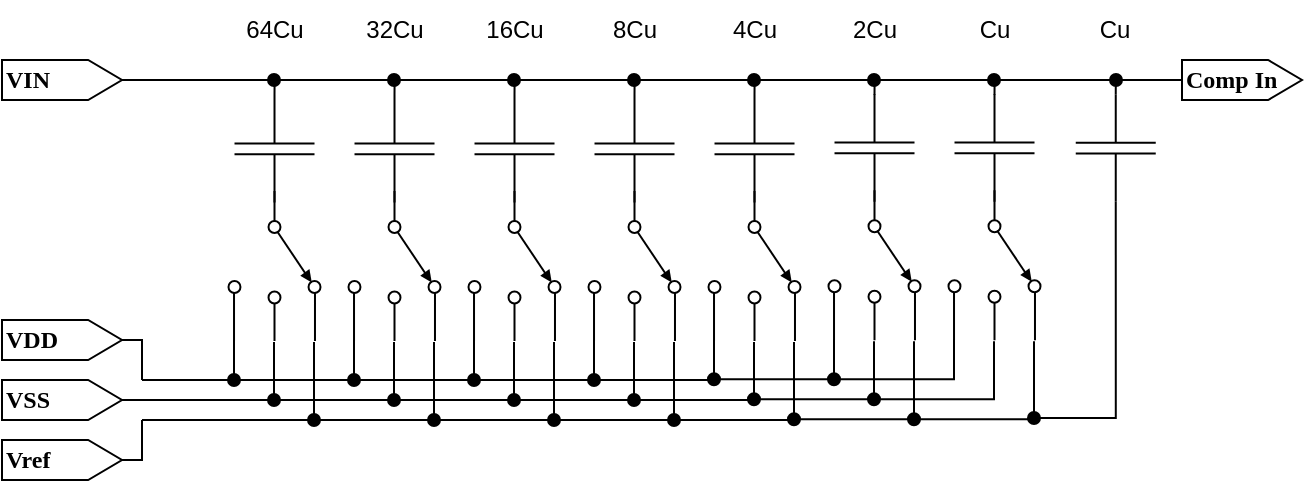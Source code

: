 <mxfile version="20.6.0" type="device"><diagram id="qUlsKxh_uUlAahbR9oph" name="Page-1"><mxGraphModel dx="811" dy="507" grid="1" gridSize="10" guides="1" tooltips="1" connect="1" arrows="1" fold="1" page="1" pageScale="1" pageWidth="850" pageHeight="1100" math="0" shadow="0"><root><mxCell id="0"/><mxCell id="1" parent="0"/><mxCell id="dPi8nl9mWDjMObYxN_dr-1" value="" style="pointerEvents=1;verticalLabelPosition=bottom;shadow=0;dashed=0;align=center;html=1;verticalAlign=top;shape=mxgraph.electrical.capacitors.capacitor_1;rotation=90;strokeWidth=1;" vertex="1" parent="1"><mxGeometry x="329.38" y="464.38" width="53.75" height="40" as="geometry"/></mxCell><mxCell id="dPi8nl9mWDjMObYxN_dr-3" value="" style="pointerEvents=1;verticalLabelPosition=bottom;shadow=0;dashed=0;align=center;html=1;verticalAlign=top;shape=mxgraph.electrical.electro-mechanical.selectorSwitch3Position2;elSwitchState=1;strokeWidth=1;rotation=90;" vertex="1" parent="1"><mxGeometry x="318.75" y="520" width="75" height="46" as="geometry"/></mxCell><mxCell id="dPi8nl9mWDjMObYxN_dr-10" value="" style="endArrow=none;html=1;rounded=0;" edge="1" parent="1"><mxGeometry width="50" height="50" relative="1" as="geometry"><mxPoint x="290" y="600" as="sourcePoint"/><mxPoint x="336" y="580" as="targetPoint"/><Array as="points"><mxPoint x="336" y="600"/></Array></mxGeometry></mxCell><mxCell id="dPi8nl9mWDjMObYxN_dr-11" value="" style="endArrow=none;html=1;rounded=0;exitX=1;exitY=0.5;exitDx=0;exitDy=0;exitPerimeter=0;" edge="1" parent="1" source="dPi8nl9mWDjMObYxN_dr-59"><mxGeometry width="50" height="50" relative="1" as="geometry"><mxPoint x="290.0" y="610" as="sourcePoint"/><mxPoint x="356" y="581" as="targetPoint"/><Array as="points"><mxPoint x="356" y="610"/></Array></mxGeometry></mxCell><mxCell id="dPi8nl9mWDjMObYxN_dr-12" value="" style="endArrow=none;html=1;rounded=0;" edge="1" parent="1"><mxGeometry width="50" height="50" relative="1" as="geometry"><mxPoint x="290" y="620" as="sourcePoint"/><mxPoint x="376" y="581" as="targetPoint"/><Array as="points"><mxPoint x="376" y="620"/></Array></mxGeometry></mxCell><mxCell id="dPi8nl9mWDjMObYxN_dr-69" style="edgeStyle=orthogonalEdgeStyle;rounded=0;orthogonalLoop=1;jettySize=auto;html=1;exitX=0;exitY=0.5;exitDx=0;exitDy=0;exitPerimeter=0;startArrow=none;startFill=0;endArrow=oval;endFill=1;" edge="1" parent="1" source="dPi8nl9mWDjMObYxN_dr-13"><mxGeometry relative="1" as="geometry"><mxPoint x="356" y="450" as="targetPoint"/><Array as="points"><mxPoint x="416" y="450"/><mxPoint x="356" y="450"/></Array></mxGeometry></mxCell><mxCell id="dPi8nl9mWDjMObYxN_dr-13" value="" style="pointerEvents=1;verticalLabelPosition=bottom;shadow=0;dashed=0;align=center;html=1;verticalAlign=top;shape=mxgraph.electrical.capacitors.capacitor_1;rotation=90;strokeWidth=1;" vertex="1" parent="1"><mxGeometry x="389.38" y="464.38" width="53.75" height="40" as="geometry"/></mxCell><mxCell id="dPi8nl9mWDjMObYxN_dr-14" value="" style="pointerEvents=1;verticalLabelPosition=bottom;shadow=0;dashed=0;align=center;html=1;verticalAlign=top;shape=mxgraph.electrical.electro-mechanical.selectorSwitch3Position2;elSwitchState=1;strokeWidth=1;rotation=90;" vertex="1" parent="1"><mxGeometry x="378.75" y="520" width="75" height="46" as="geometry"/></mxCell><mxCell id="dPi8nl9mWDjMObYxN_dr-15" value="" style="endArrow=none;html=1;rounded=0;startArrow=oval;startFill=1;" edge="1" parent="1"><mxGeometry width="50" height="50" relative="1" as="geometry"><mxPoint x="336" y="600" as="sourcePoint"/><mxPoint x="396" y="580" as="targetPoint"/><Array as="points"><mxPoint x="396" y="600"/></Array></mxGeometry></mxCell><mxCell id="dPi8nl9mWDjMObYxN_dr-16" value="" style="endArrow=none;html=1;rounded=0;startArrow=oval;startFill=1;" edge="1" parent="1"><mxGeometry width="50" height="50" relative="1" as="geometry"><mxPoint x="356" y="610" as="sourcePoint"/><mxPoint x="416" y="581" as="targetPoint"/><Array as="points"><mxPoint x="416" y="610"/></Array></mxGeometry></mxCell><mxCell id="dPi8nl9mWDjMObYxN_dr-17" value="" style="endArrow=none;html=1;rounded=0;startArrow=oval;startFill=1;" edge="1" parent="1"><mxGeometry width="50" height="50" relative="1" as="geometry"><mxPoint x="376" y="620" as="sourcePoint"/><mxPoint x="436" y="581" as="targetPoint"/><Array as="points"><mxPoint x="436" y="620"/></Array></mxGeometry></mxCell><mxCell id="dPi8nl9mWDjMObYxN_dr-18" value="" style="pointerEvents=1;verticalLabelPosition=bottom;shadow=0;dashed=0;align=center;html=1;verticalAlign=top;shape=mxgraph.electrical.capacitors.capacitor_1;rotation=90;strokeWidth=1;" vertex="1" parent="1"><mxGeometry x="449.38" y="464.38" width="53.75" height="40" as="geometry"/></mxCell><mxCell id="dPi8nl9mWDjMObYxN_dr-19" value="" style="pointerEvents=1;verticalLabelPosition=bottom;shadow=0;dashed=0;align=center;html=1;verticalAlign=top;shape=mxgraph.electrical.electro-mechanical.selectorSwitch3Position2;elSwitchState=1;strokeWidth=1;rotation=90;" vertex="1" parent="1"><mxGeometry x="438.75" y="520" width="75" height="46" as="geometry"/></mxCell><mxCell id="dPi8nl9mWDjMObYxN_dr-20" value="" style="endArrow=none;html=1;rounded=0;startArrow=oval;startFill=1;" edge="1" parent="1"><mxGeometry width="50" height="50" relative="1" as="geometry"><mxPoint x="396" y="600" as="sourcePoint"/><mxPoint x="456" y="580" as="targetPoint"/><Array as="points"><mxPoint x="456" y="600"/></Array></mxGeometry></mxCell><mxCell id="dPi8nl9mWDjMObYxN_dr-21" value="" style="endArrow=none;html=1;rounded=0;startArrow=oval;startFill=1;" edge="1" parent="1"><mxGeometry width="50" height="50" relative="1" as="geometry"><mxPoint x="416" y="610" as="sourcePoint"/><mxPoint x="476" y="581" as="targetPoint"/><Array as="points"><mxPoint x="476" y="610"/></Array></mxGeometry></mxCell><mxCell id="dPi8nl9mWDjMObYxN_dr-22" value="" style="endArrow=none;html=1;rounded=0;startArrow=oval;startFill=1;" edge="1" parent="1"><mxGeometry width="50" height="50" relative="1" as="geometry"><mxPoint x="436" y="620" as="sourcePoint"/><mxPoint x="496" y="581" as="targetPoint"/><Array as="points"><mxPoint x="496" y="620"/></Array></mxGeometry></mxCell><mxCell id="dPi8nl9mWDjMObYxN_dr-37" value="" style="pointerEvents=1;verticalLabelPosition=bottom;shadow=0;dashed=0;align=center;html=1;verticalAlign=top;shape=mxgraph.electrical.capacitors.capacitor_1;rotation=90;strokeWidth=1;" vertex="1" parent="1"><mxGeometry x="509.38" y="464.38" width="53.75" height="40" as="geometry"/></mxCell><mxCell id="dPi8nl9mWDjMObYxN_dr-38" value="" style="pointerEvents=1;verticalLabelPosition=bottom;shadow=0;dashed=0;align=center;html=1;verticalAlign=top;shape=mxgraph.electrical.electro-mechanical.selectorSwitch3Position2;elSwitchState=1;strokeWidth=1;rotation=90;" vertex="1" parent="1"><mxGeometry x="498.75" y="520" width="75" height="46" as="geometry"/></mxCell><mxCell id="dPi8nl9mWDjMObYxN_dr-39" value="" style="endArrow=none;html=1;rounded=0;startArrow=oval;startFill=1;" edge="1" parent="1"><mxGeometry width="50" height="50" relative="1" as="geometry"><mxPoint x="456" y="600" as="sourcePoint"/><mxPoint x="516" y="580" as="targetPoint"/><Array as="points"><mxPoint x="516" y="600"/></Array></mxGeometry></mxCell><mxCell id="dPi8nl9mWDjMObYxN_dr-40" value="" style="endArrow=none;html=1;rounded=0;startArrow=oval;startFill=1;" edge="1" parent="1"><mxGeometry width="50" height="50" relative="1" as="geometry"><mxPoint x="476" y="610" as="sourcePoint"/><mxPoint x="536" y="581" as="targetPoint"/><Array as="points"><mxPoint x="536" y="610"/></Array></mxGeometry></mxCell><mxCell id="dPi8nl9mWDjMObYxN_dr-41" value="" style="endArrow=none;html=1;rounded=0;startArrow=oval;startFill=1;" edge="1" parent="1"><mxGeometry width="50" height="50" relative="1" as="geometry"><mxPoint x="496" y="620" as="sourcePoint"/><mxPoint x="556" y="581" as="targetPoint"/><Array as="points"><mxPoint x="556" y="620"/></Array></mxGeometry></mxCell><mxCell id="dPi8nl9mWDjMObYxN_dr-42" value="" style="pointerEvents=1;verticalLabelPosition=bottom;shadow=0;dashed=0;align=center;html=1;verticalAlign=top;shape=mxgraph.electrical.capacitors.capacitor_1;rotation=90;strokeWidth=1;" vertex="1" parent="1"><mxGeometry x="569.38" y="464.38" width="53.75" height="40" as="geometry"/></mxCell><mxCell id="dPi8nl9mWDjMObYxN_dr-43" value="" style="pointerEvents=1;verticalLabelPosition=bottom;shadow=0;dashed=0;align=center;html=1;verticalAlign=top;shape=mxgraph.electrical.electro-mechanical.selectorSwitch3Position2;elSwitchState=1;strokeWidth=1;rotation=90;" vertex="1" parent="1"><mxGeometry x="558.75" y="520" width="75" height="46" as="geometry"/></mxCell><mxCell id="dPi8nl9mWDjMObYxN_dr-44" value="" style="endArrow=none;html=1;rounded=0;startArrow=oval;startFill=1;" edge="1" parent="1"><mxGeometry width="50" height="50" relative="1" as="geometry"><mxPoint x="516" y="600" as="sourcePoint"/><mxPoint x="576" y="580" as="targetPoint"/><Array as="points"><mxPoint x="576" y="600"/></Array></mxGeometry></mxCell><mxCell id="dPi8nl9mWDjMObYxN_dr-45" value="" style="endArrow=none;html=1;rounded=0;startArrow=oval;startFill=1;" edge="1" parent="1"><mxGeometry width="50" height="50" relative="1" as="geometry"><mxPoint x="536" y="610" as="sourcePoint"/><mxPoint x="596.0" y="581" as="targetPoint"/><Array as="points"><mxPoint x="596" y="610"/></Array></mxGeometry></mxCell><mxCell id="dPi8nl9mWDjMObYxN_dr-46" value="" style="endArrow=none;html=1;rounded=0;startArrow=oval;startFill=1;" edge="1" parent="1"><mxGeometry width="50" height="50" relative="1" as="geometry"><mxPoint x="556" y="620" as="sourcePoint"/><mxPoint x="616.0" y="581" as="targetPoint"/><Array as="points"><mxPoint x="616" y="620"/></Array></mxGeometry></mxCell><mxCell id="dPi8nl9mWDjMObYxN_dr-47" value="" style="pointerEvents=1;verticalLabelPosition=bottom;shadow=0;dashed=0;align=center;html=1;verticalAlign=top;shape=mxgraph.electrical.capacitors.capacitor_1;rotation=90;strokeWidth=1;" vertex="1" parent="1"><mxGeometry x="629.38" y="464" width="53.75" height="40" as="geometry"/></mxCell><mxCell id="dPi8nl9mWDjMObYxN_dr-48" value="" style="pointerEvents=1;verticalLabelPosition=bottom;shadow=0;dashed=0;align=center;html=1;verticalAlign=top;shape=mxgraph.electrical.electro-mechanical.selectorSwitch3Position2;elSwitchState=1;strokeWidth=1;rotation=90;" vertex="1" parent="1"><mxGeometry x="618.75" y="519.62" width="75" height="46" as="geometry"/></mxCell><mxCell id="dPi8nl9mWDjMObYxN_dr-49" value="" style="endArrow=none;html=1;rounded=0;startArrow=oval;startFill=1;" edge="1" parent="1"><mxGeometry width="50" height="50" relative="1" as="geometry"><mxPoint x="576" y="599.62" as="sourcePoint"/><mxPoint x="636" y="579.62" as="targetPoint"/><Array as="points"><mxPoint x="636" y="599.62"/></Array></mxGeometry></mxCell><mxCell id="dPi8nl9mWDjMObYxN_dr-50" value="" style="endArrow=none;html=1;rounded=0;startArrow=oval;startFill=1;" edge="1" parent="1"><mxGeometry width="50" height="50" relative="1" as="geometry"><mxPoint x="596" y="609.62" as="sourcePoint"/><mxPoint x="656" y="580.62" as="targetPoint"/><Array as="points"><mxPoint x="656" y="609.62"/></Array></mxGeometry></mxCell><mxCell id="dPi8nl9mWDjMObYxN_dr-51" value="" style="endArrow=none;html=1;rounded=0;startArrow=oval;startFill=1;" edge="1" parent="1"><mxGeometry width="50" height="50" relative="1" as="geometry"><mxPoint x="616" y="619.62" as="sourcePoint"/><mxPoint x="676" y="580.62" as="targetPoint"/><Array as="points"><mxPoint x="676" y="619.62"/></Array></mxGeometry></mxCell><mxCell id="dPi8nl9mWDjMObYxN_dr-52" value="" style="pointerEvents=1;verticalLabelPosition=bottom;shadow=0;dashed=0;align=center;html=1;verticalAlign=top;shape=mxgraph.electrical.capacitors.capacitor_1;rotation=90;strokeWidth=1;" vertex="1" parent="1"><mxGeometry x="689.38" y="464" width="53.75" height="40" as="geometry"/></mxCell><mxCell id="dPi8nl9mWDjMObYxN_dr-53" value="" style="pointerEvents=1;verticalLabelPosition=bottom;shadow=0;dashed=0;align=center;html=1;verticalAlign=top;shape=mxgraph.electrical.electro-mechanical.selectorSwitch3Position2;elSwitchState=1;strokeWidth=1;rotation=90;" vertex="1" parent="1"><mxGeometry x="678.75" y="519.62" width="75" height="46" as="geometry"/></mxCell><mxCell id="dPi8nl9mWDjMObYxN_dr-54" value="" style="endArrow=none;html=1;rounded=0;startArrow=oval;startFill=1;" edge="1" parent="1"><mxGeometry width="50" height="50" relative="1" as="geometry"><mxPoint x="636" y="599.62" as="sourcePoint"/><mxPoint x="696" y="579.62" as="targetPoint"/><Array as="points"><mxPoint x="696" y="599.62"/></Array></mxGeometry></mxCell><mxCell id="dPi8nl9mWDjMObYxN_dr-55" value="" style="endArrow=none;html=1;rounded=0;startArrow=oval;startFill=1;" edge="1" parent="1"><mxGeometry width="50" height="50" relative="1" as="geometry"><mxPoint x="656" y="609.62" as="sourcePoint"/><mxPoint x="716" y="580.62" as="targetPoint"/><Array as="points"><mxPoint x="716" y="609.62"/></Array></mxGeometry></mxCell><mxCell id="dPi8nl9mWDjMObYxN_dr-56" value="" style="endArrow=none;html=1;rounded=0;startArrow=oval;startFill=1;" edge="1" parent="1"><mxGeometry width="50" height="50" relative="1" as="geometry"><mxPoint x="676" y="619.62" as="sourcePoint"/><mxPoint x="736" y="580.62" as="targetPoint"/><Array as="points"><mxPoint x="736" y="619.62"/></Array></mxGeometry></mxCell><mxCell id="dPi8nl9mWDjMObYxN_dr-58" style="edgeStyle=orthogonalEdgeStyle;rounded=0;orthogonalLoop=1;jettySize=auto;html=1;exitX=1;exitY=0.5;exitDx=0;exitDy=0;exitPerimeter=0;startArrow=none;startFill=0;endArrow=oval;endFill=1;" edge="1" parent="1" source="dPi8nl9mWDjMObYxN_dr-57"><mxGeometry relative="1" as="geometry"><mxPoint x="736" y="619" as="targetPoint"/><Array as="points"><mxPoint x="777" y="619"/></Array></mxGeometry></mxCell><mxCell id="dPi8nl9mWDjMObYxN_dr-57" value="" style="pointerEvents=1;verticalLabelPosition=bottom;shadow=0;dashed=0;align=center;html=1;verticalAlign=top;shape=mxgraph.electrical.capacitors.capacitor_1;rotation=90;strokeWidth=1;" vertex="1" parent="1"><mxGeometry x="750" y="464" width="53.75" height="40" as="geometry"/></mxCell><mxCell id="dPi8nl9mWDjMObYxN_dr-59" value="VSS" style="html=1;shadow=0;dashed=0;align=left;verticalAlign=middle;shape=mxgraph.arrows2.arrow;dy=0;dx=16.93;notch=0;fontFamily=Quicksand;fontSource=https%3A%2F%2Ffonts.googleapis.com%2Fcss%3Ffamily%3DQuicksand;fontSize=12;fontStyle=1" vertex="1" parent="1"><mxGeometry x="220" y="600" width="60" height="20" as="geometry"/></mxCell><mxCell id="dPi8nl9mWDjMObYxN_dr-62" style="edgeStyle=orthogonalEdgeStyle;rounded=0;orthogonalLoop=1;jettySize=auto;html=1;exitX=1;exitY=0.5;exitDx=0;exitDy=0;exitPerimeter=0;startArrow=none;startFill=0;endArrow=none;endFill=0;" edge="1" parent="1" source="dPi8nl9mWDjMObYxN_dr-60"><mxGeometry relative="1" as="geometry"><mxPoint x="290" y="620" as="targetPoint"/><Array as="points"><mxPoint x="290" y="640"/></Array></mxGeometry></mxCell><mxCell id="dPi8nl9mWDjMObYxN_dr-60" value="Vref" style="html=1;shadow=0;dashed=0;align=left;verticalAlign=middle;shape=mxgraph.arrows2.arrow;dy=0;dx=16.93;notch=0;fontFamily=Quicksand;fontSource=https%3A%2F%2Ffonts.googleapis.com%2Fcss%3Ffamily%3DQuicksand;fontSize=12;fontStyle=1" vertex="1" parent="1"><mxGeometry x="220" y="630" width="60" height="20" as="geometry"/></mxCell><mxCell id="dPi8nl9mWDjMObYxN_dr-65" style="edgeStyle=orthogonalEdgeStyle;rounded=0;orthogonalLoop=1;jettySize=auto;html=1;exitX=1;exitY=0.5;exitDx=0;exitDy=0;exitPerimeter=0;startArrow=none;startFill=0;endArrow=none;endFill=0;" edge="1" parent="1" source="dPi8nl9mWDjMObYxN_dr-63"><mxGeometry relative="1" as="geometry"><mxPoint x="290" y="600" as="targetPoint"/></mxGeometry></mxCell><mxCell id="dPi8nl9mWDjMObYxN_dr-63" value="VDD" style="html=1;shadow=0;dashed=0;align=left;verticalAlign=middle;shape=mxgraph.arrows2.arrow;dy=0;dx=16.93;notch=0;fontFamily=Quicksand;fontSource=https%3A%2F%2Ffonts.googleapis.com%2Fcss%3Ffamily%3DQuicksand;fontSize=12;fontStyle=1" vertex="1" parent="1"><mxGeometry x="220" y="570" width="60" height="20" as="geometry"/></mxCell><mxCell id="dPi8nl9mWDjMObYxN_dr-67" style="edgeStyle=orthogonalEdgeStyle;rounded=0;orthogonalLoop=1;jettySize=auto;html=1;exitX=1;exitY=0.5;exitDx=0;exitDy=0;exitPerimeter=0;entryX=0;entryY=0.5;entryDx=0;entryDy=0;entryPerimeter=0;startArrow=none;startFill=0;endArrow=none;endFill=0;" edge="1" parent="1" source="dPi8nl9mWDjMObYxN_dr-66" target="dPi8nl9mWDjMObYxN_dr-1"><mxGeometry relative="1" as="geometry"><Array as="points"><mxPoint x="356" y="450"/></Array></mxGeometry></mxCell><mxCell id="dPi8nl9mWDjMObYxN_dr-66" value="VIN" style="html=1;shadow=0;dashed=0;align=left;verticalAlign=middle;shape=mxgraph.arrows2.arrow;dy=0;dx=16.93;notch=0;fontFamily=Quicksand;fontSource=https%3A%2F%2Ffonts.googleapis.com%2Fcss%3Ffamily%3DQuicksand;fontSize=12;fontStyle=1" vertex="1" parent="1"><mxGeometry x="220" y="440" width="60" height="20" as="geometry"/></mxCell><mxCell id="dPi8nl9mWDjMObYxN_dr-70" style="edgeStyle=orthogonalEdgeStyle;rounded=0;orthogonalLoop=1;jettySize=auto;html=1;exitX=0;exitY=0.5;exitDx=0;exitDy=0;exitPerimeter=0;startArrow=none;startFill=0;endArrow=oval;endFill=1;" edge="1" parent="1"><mxGeometry relative="1" as="geometry"><mxPoint x="416" y="450" as="targetPoint"/><mxPoint x="476.255" y="457.505" as="sourcePoint"/><Array as="points"><mxPoint x="476" y="450"/><mxPoint x="416" y="450"/></Array></mxGeometry></mxCell><mxCell id="dPi8nl9mWDjMObYxN_dr-71" style="edgeStyle=orthogonalEdgeStyle;rounded=0;orthogonalLoop=1;jettySize=auto;html=1;exitX=0;exitY=0.5;exitDx=0;exitDy=0;exitPerimeter=0;startArrow=none;startFill=0;endArrow=oval;endFill=1;" edge="1" parent="1"><mxGeometry relative="1" as="geometry"><mxPoint x="476" y="450" as="targetPoint"/><mxPoint x="536.255" y="457.505" as="sourcePoint"/><Array as="points"><mxPoint x="536" y="450"/><mxPoint x="476" y="450"/></Array></mxGeometry></mxCell><mxCell id="dPi8nl9mWDjMObYxN_dr-72" style="edgeStyle=orthogonalEdgeStyle;rounded=0;orthogonalLoop=1;jettySize=auto;html=1;exitX=0;exitY=0.5;exitDx=0;exitDy=0;exitPerimeter=0;startArrow=none;startFill=0;endArrow=oval;endFill=1;" edge="1" parent="1"><mxGeometry relative="1" as="geometry"><mxPoint x="536" y="450" as="targetPoint"/><mxPoint x="596.255" y="457.505" as="sourcePoint"/><Array as="points"><mxPoint x="596" y="450"/><mxPoint x="536" y="450"/></Array></mxGeometry></mxCell><mxCell id="dPi8nl9mWDjMObYxN_dr-74" style="edgeStyle=orthogonalEdgeStyle;rounded=0;orthogonalLoop=1;jettySize=auto;html=1;exitX=0;exitY=0.5;exitDx=0;exitDy=0;exitPerimeter=0;startArrow=none;startFill=0;endArrow=oval;endFill=1;" edge="1" parent="1"><mxGeometry relative="1" as="geometry"><mxPoint x="596" y="450" as="targetPoint"/><mxPoint x="656.255" y="457.505" as="sourcePoint"/><Array as="points"><mxPoint x="656" y="450"/><mxPoint x="596" y="450"/></Array></mxGeometry></mxCell><mxCell id="dPi8nl9mWDjMObYxN_dr-75" style="edgeStyle=orthogonalEdgeStyle;rounded=0;orthogonalLoop=1;jettySize=auto;html=1;exitX=0;exitY=0.5;exitDx=0;exitDy=0;exitPerimeter=0;startArrow=none;startFill=0;endArrow=oval;endFill=1;" edge="1" parent="1"><mxGeometry relative="1" as="geometry"><mxPoint x="656" y="450" as="targetPoint"/><mxPoint x="716.255" y="457.505" as="sourcePoint"/><Array as="points"><mxPoint x="716" y="450"/><mxPoint x="656" y="450"/></Array></mxGeometry></mxCell><mxCell id="dPi8nl9mWDjMObYxN_dr-76" style="edgeStyle=orthogonalEdgeStyle;rounded=0;orthogonalLoop=1;jettySize=auto;html=1;exitX=0;exitY=0.5;exitDx=0;exitDy=0;exitPerimeter=0;startArrow=none;startFill=0;endArrow=oval;endFill=1;" edge="1" parent="1" source="dPi8nl9mWDjMObYxN_dr-57"><mxGeometry relative="1" as="geometry"><mxPoint x="716" y="450.0" as="targetPoint"/><mxPoint x="776.255" y="457.505" as="sourcePoint"/><Array as="points"><mxPoint x="777" y="450"/></Array></mxGeometry></mxCell><mxCell id="dPi8nl9mWDjMObYxN_dr-78" style="edgeStyle=orthogonalEdgeStyle;rounded=0;orthogonalLoop=1;jettySize=auto;html=1;exitX=0;exitY=0.5;exitDx=0;exitDy=0;exitPerimeter=0;startArrow=none;startFill=0;endArrow=oval;endFill=1;" edge="1" parent="1" source="dPi8nl9mWDjMObYxN_dr-77"><mxGeometry relative="1" as="geometry"><mxPoint x="776.953" y="450.326" as="targetPoint"/></mxGeometry></mxCell><mxCell id="dPi8nl9mWDjMObYxN_dr-77" value="Comp In" style="html=1;shadow=0;dashed=0;align=left;verticalAlign=middle;shape=mxgraph.arrows2.arrow;dy=0;dx=16.93;notch=0;fontFamily=Quicksand;fontSource=https%3A%2F%2Ffonts.googleapis.com%2Fcss%3Ffamily%3DQuicksand;fontSize=12;fontStyle=1" vertex="1" parent="1"><mxGeometry x="810" y="440" width="60" height="20" as="geometry"/></mxCell><mxCell id="dPi8nl9mWDjMObYxN_dr-79" value="Cu" style="text;html=1;strokeColor=none;fillColor=none;align=center;verticalAlign=middle;whiteSpace=wrap;rounded=0;strokeWidth=1;" vertex="1" parent="1"><mxGeometry x="763.43" y="410" width="26.88" height="30" as="geometry"/></mxCell><mxCell id="dPi8nl9mWDjMObYxN_dr-80" value="Cu" style="text;html=1;strokeColor=none;fillColor=none;align=center;verticalAlign=middle;whiteSpace=wrap;rounded=0;strokeWidth=1;" vertex="1" parent="1"><mxGeometry x="702.82" y="410" width="26.88" height="30" as="geometry"/></mxCell><mxCell id="dPi8nl9mWDjMObYxN_dr-81" value="2Cu" style="text;html=1;strokeColor=none;fillColor=none;align=center;verticalAlign=middle;whiteSpace=wrap;rounded=0;strokeWidth=1;" vertex="1" parent="1"><mxGeometry x="642.81" y="410" width="26.88" height="30" as="geometry"/></mxCell><mxCell id="dPi8nl9mWDjMObYxN_dr-82" value="4Cu" style="text;html=1;strokeColor=none;fillColor=none;align=center;verticalAlign=middle;whiteSpace=wrap;rounded=0;strokeWidth=1;" vertex="1" parent="1"><mxGeometry x="582.82" y="410" width="26.88" height="30" as="geometry"/></mxCell><mxCell id="dPi8nl9mWDjMObYxN_dr-83" value="8Cu" style="text;html=1;strokeColor=none;fillColor=none;align=center;verticalAlign=middle;whiteSpace=wrap;rounded=0;strokeWidth=1;" vertex="1" parent="1"><mxGeometry x="522.82" y="410" width="26.88" height="30" as="geometry"/></mxCell><mxCell id="dPi8nl9mWDjMObYxN_dr-84" value="16Cu" style="text;html=1;strokeColor=none;fillColor=none;align=center;verticalAlign=middle;whiteSpace=wrap;rounded=0;strokeWidth=1;" vertex="1" parent="1"><mxGeometry x="462.82" y="410" width="26.88" height="30" as="geometry"/></mxCell><mxCell id="dPi8nl9mWDjMObYxN_dr-85" value="32Cu" style="text;html=1;strokeColor=none;fillColor=none;align=center;verticalAlign=middle;whiteSpace=wrap;rounded=0;strokeWidth=1;" vertex="1" parent="1"><mxGeometry x="402.82" y="410" width="26.88" height="30" as="geometry"/></mxCell><mxCell id="dPi8nl9mWDjMObYxN_dr-86" value="64Cu" style="text;html=1;strokeColor=none;fillColor=none;align=center;verticalAlign=middle;whiteSpace=wrap;rounded=0;strokeWidth=1;" vertex="1" parent="1"><mxGeometry x="342.81" y="410" width="26.88" height="30" as="geometry"/></mxCell></root></mxGraphModel></diagram></mxfile>